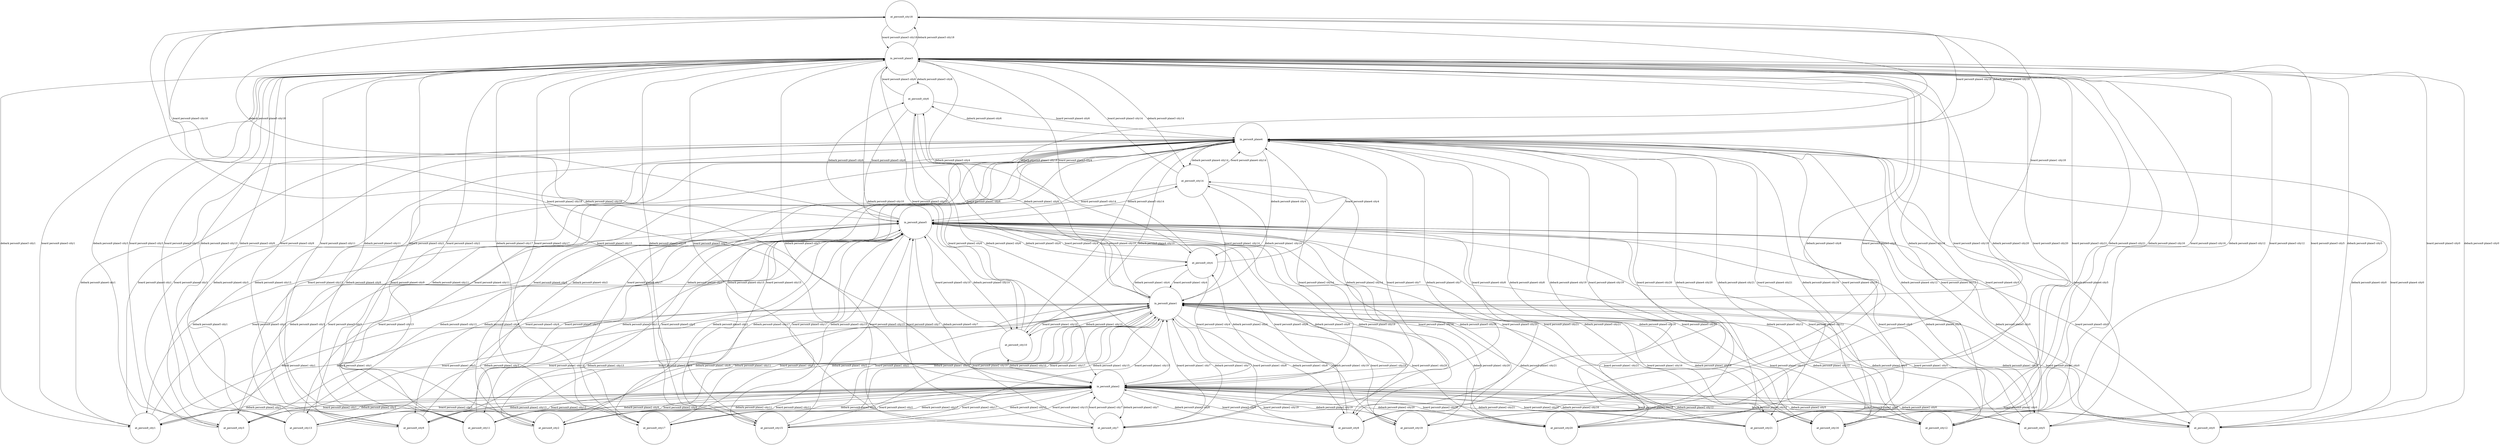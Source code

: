 digraph Tree {
	node [shape=circle, fontsize=14, color=black, fillcolor=white, fontcolor=black];
	 edge [style=solid, color=black];
at_person9_city18 [label="at_person9_city18"];
in_person9_plane3 [label="in_person9_plane3"];
in_person9_plane2 [label="in_person9_plane2"];
in_person9_plane1 [label="in_person9_plane1"];
in_person9_plane5 [label="in_person9_plane5"];
in_person9_plane4 [label="in_person9_plane4"];
at_person9_city21 [label="at_person9_city21"];
at_person9_city16 [label="at_person9_city16"];
at_person9_city1 [label="at_person9_city1"];
at_person9_city3 [label="at_person9_city3"];
at_person9_city13 [label="at_person9_city13"];
at_person9_city9 [label="at_person9_city9"];
at_person9_city5 [label="at_person9_city5"];
at_person9_city0 [label="at_person9_city0"];
at_person9_city11 [label="at_person9_city11"];
at_person9_city2 [label="at_person9_city2"];
at_person9_city17 [label="at_person9_city17"];
at_person9_city15 [label="at_person9_city15"];
at_person9_city7 [label="at_person9_city7"];
at_person9_city8 [label="at_person9_city8"];
at_person9_city19 [label="at_person9_city19"];
at_person9_city12 [label="at_person9_city12"];
at_person9_city20 [label="at_person9_city20"];
at_person9_city10 [label="at_person9_city10"];
at_person9_city4 [label="at_person9_city4"];
at_person9_city14 [label="at_person9_city14"];
at_person9_city6 [label="at_person9_city6"];
at_person9_city18 -> in_person9_plane3 [label="board person9 plane3 city18"];
at_person9_city18 -> in_person9_plane2 [label="board person9 plane2 city18"];
at_person9_city18 -> in_person9_plane1 [label="board person9 plane1 city18"];
at_person9_city18 -> in_person9_plane5 [label="board person9 plane5 city18"];
at_person9_city18 -> in_person9_plane4 [label="board person9 plane4 city18"];
at_person9_city21 -> in_person9_plane3 [label="board person9 plane3 city21"];
at_person9_city21 -> in_person9_plane2 [label="board person9 plane2 city21"];
at_person9_city21 -> in_person9_plane1 [label="board person9 plane1 city21"];
at_person9_city21 -> in_person9_plane5 [label="board person9 plane5 city21"];
at_person9_city21 -> in_person9_plane4 [label="board person9 plane4 city21"];
at_person9_city16 -> in_person9_plane3 [label="board person9 plane3 city16"];
at_person9_city16 -> in_person9_plane2 [label="board person9 plane2 city16"];
at_person9_city16 -> in_person9_plane1 [label="board person9 plane1 city16"];
at_person9_city16 -> in_person9_plane5 [label="board person9 plane5 city16"];
at_person9_city16 -> in_person9_plane4 [label="board person9 plane4 city16"];
at_person9_city1 -> in_person9_plane3 [label="board person9 plane3 city1"];
at_person9_city1 -> in_person9_plane2 [label="board person9 plane2 city1"];
at_person9_city1 -> in_person9_plane1 [label="board person9 plane1 city1"];
at_person9_city1 -> in_person9_plane5 [label="board person9 plane5 city1"];
at_person9_city1 -> in_person9_plane4 [label="board person9 plane4 city1"];
at_person9_city3 -> in_person9_plane3 [label="board person9 plane3 city3"];
at_person9_city3 -> in_person9_plane2 [label="board person9 plane2 city3"];
at_person9_city3 -> in_person9_plane1 [label="board person9 plane1 city3"];
at_person9_city3 -> in_person9_plane5 [label="board person9 plane5 city3"];
at_person9_city3 -> in_person9_plane4 [label="board person9 plane4 city3"];
in_person9_plane3 -> at_person9_city18 [label="debark person9 plane3 city18"];
in_person9_plane3 -> at_person9_city21 [label="debark person9 plane3 city21"];
in_person9_plane3 -> at_person9_city16 [label="debark person9 plane3 city16"];
in_person9_plane3 -> at_person9_city1 [label="debark person9 plane3 city1"];
in_person9_plane3 -> at_person9_city3 [label="debark person9 plane3 city3"];
in_person9_plane3 -> at_person9_city13 [label="debark person9 plane3 city13"];
in_person9_plane3 -> at_person9_city9 [label="debark person9 plane3 city9"];
in_person9_plane3 -> at_person9_city5 [label="debark person9 plane3 city5"];
in_person9_plane3 -> at_person9_city0 [label="debark person9 plane3 city0"];
in_person9_plane3 -> at_person9_city11 [label="debark person9 plane3 city11"];
in_person9_plane3 -> at_person9_city2 [label="debark person9 plane3 city2"];
in_person9_plane3 -> at_person9_city17 [label="debark person9 plane3 city17"];
in_person9_plane3 -> at_person9_city15 [label="debark person9 plane3 city15"];
in_person9_plane3 -> at_person9_city7 [label="debark person9 plane3 city7"];
in_person9_plane3 -> at_person9_city8 [label="debark person9 plane3 city8"];
in_person9_plane3 -> at_person9_city19 [label="debark person9 plane3 city19"];
in_person9_plane3 -> at_person9_city12 [label="debark person9 plane3 city12"];
in_person9_plane3 -> at_person9_city20 [label="debark person9 plane3 city20"];
in_person9_plane3 -> at_person9_city10 [label="debark person9 plane3 city10"];
in_person9_plane3 -> at_person9_city4 [label="debark person9 plane3 city4"];
in_person9_plane3 -> at_person9_city14 [label="debark person9 plane3 city14"];
in_person9_plane3 -> at_person9_city6 [label="debark person9 plane3 city6"];
at_person9_city13 -> in_person9_plane3 [label="board person9 plane3 city13"];
at_person9_city13 -> in_person9_plane2 [label="board person9 plane2 city13"];
at_person9_city13 -> in_person9_plane1 [label="board person9 plane1 city13"];
at_person9_city13 -> in_person9_plane5 [label="board person9 plane5 city13"];
at_person9_city13 -> in_person9_plane4 [label="board person9 plane4 city13"];
at_person9_city9 -> in_person9_plane3 [label="board person9 plane3 city9"];
at_person9_city9 -> in_person9_plane2 [label="board person9 plane2 city9"];
at_person9_city9 -> in_person9_plane1 [label="board person9 plane1 city9"];
at_person9_city9 -> in_person9_plane5 [label="board person9 plane5 city9"];
at_person9_city9 -> in_person9_plane4 [label="board person9 plane4 city9"];
in_person9_plane2 -> at_person9_city18 [label="debark person9 plane2 city18"];
in_person9_plane2 -> at_person9_city21 [label="debark person9 plane2 city21"];
in_person9_plane2 -> at_person9_city16 [label="debark person9 plane2 city16"];
in_person9_plane2 -> at_person9_city1 [label="debark person9 plane2 city1"];
in_person9_plane2 -> at_person9_city3 [label="debark person9 plane2 city3"];
in_person9_plane2 -> at_person9_city13 [label="debark person9 plane2 city13"];
in_person9_plane2 -> at_person9_city9 [label="debark person9 plane2 city9"];
in_person9_plane2 -> at_person9_city5 [label="debark person9 plane2 city5"];
in_person9_plane2 -> at_person9_city0 [label="debark person9 plane2 city0"];
in_person9_plane2 -> at_person9_city11 [label="debark person9 plane2 city11"];
in_person9_plane2 -> at_person9_city2 [label="debark person9 plane2 city2"];
in_person9_plane2 -> at_person9_city17 [label="debark person9 plane2 city17"];
in_person9_plane2 -> at_person9_city15 [label="debark person9 plane2 city15"];
in_person9_plane2 -> at_person9_city7 [label="debark person9 plane2 city7"];
in_person9_plane2 -> at_person9_city8 [label="debark person9 plane2 city8"];
in_person9_plane2 -> at_person9_city19 [label="debark person9 plane2 city19"];
in_person9_plane2 -> at_person9_city12 [label="debark person9 plane2 city12"];
in_person9_plane2 -> at_person9_city20 [label="debark person9 plane2 city20"];
in_person9_plane2 -> at_person9_city10 [label="debark person9 plane2 city10"];
in_person9_plane2 -> at_person9_city4 [label="debark person9 plane2 city4"];
in_person9_plane2 -> at_person9_city14 [label="debark person9 plane2 city14"];
in_person9_plane2 -> at_person9_city6 [label="debark person9 plane2 city6"];
at_person9_city5 -> in_person9_plane3 [label="board person9 plane3 city5"];
at_person9_city5 -> in_person9_plane2 [label="board person9 plane2 city5"];
at_person9_city5 -> in_person9_plane1 [label="board person9 plane1 city5"];
at_person9_city5 -> in_person9_plane5 [label="board person9 plane5 city5"];
at_person9_city5 -> in_person9_plane4 [label="board person9 plane4 city5"];
at_person9_city0 -> in_person9_plane3 [label="board person9 plane3 city0"];
at_person9_city0 -> in_person9_plane2 [label="board person9 plane2 city0"];
at_person9_city0 -> in_person9_plane1 [label="board person9 plane1 city0"];
at_person9_city0 -> in_person9_plane5 [label="board person9 plane5 city0"];
at_person9_city0 -> in_person9_plane4 [label="board person9 plane4 city0"];
at_person9_city11 -> in_person9_plane3 [label="board person9 plane3 city11"];
at_person9_city11 -> in_person9_plane2 [label="board person9 plane2 city11"];
at_person9_city11 -> in_person9_plane1 [label="board person9 plane1 city11"];
at_person9_city11 -> in_person9_plane5 [label="board person9 plane5 city11"];
at_person9_city11 -> in_person9_plane4 [label="board person9 plane4 city11"];
at_person9_city2 -> in_person9_plane3 [label="board person9 plane3 city2"];
at_person9_city2 -> in_person9_plane2 [label="board person9 plane2 city2"];
at_person9_city2 -> in_person9_plane1 [label="board person9 plane1 city2"];
at_person9_city2 -> in_person9_plane5 [label="board person9 plane5 city2"];
at_person9_city2 -> in_person9_plane4 [label="board person9 plane4 city2"];
at_person9_city17 -> in_person9_plane3 [label="board person9 plane3 city17"];
at_person9_city17 -> in_person9_plane2 [label="board person9 plane2 city17"];
at_person9_city17 -> in_person9_plane1 [label="board person9 plane1 city17"];
at_person9_city17 -> in_person9_plane5 [label="board person9 plane5 city17"];
at_person9_city17 -> in_person9_plane4 [label="board person9 plane4 city17"];
at_person9_city15 -> in_person9_plane3 [label="board person9 plane3 city15"];
at_person9_city15 -> in_person9_plane2 [label="board person9 plane2 city15"];
at_person9_city15 -> in_person9_plane1 [label="board person9 plane1 city15"];
at_person9_city15 -> in_person9_plane5 [label="board person9 plane5 city15"];
at_person9_city15 -> in_person9_plane4 [label="board person9 plane4 city15"];
at_person9_city7 -> in_person9_plane3 [label="board person9 plane3 city7"];
at_person9_city7 -> in_person9_plane2 [label="board person9 plane2 city7"];
at_person9_city7 -> in_person9_plane1 [label="board person9 plane1 city7"];
at_person9_city7 -> in_person9_plane5 [label="board person9 plane5 city7"];
at_person9_city7 -> in_person9_plane4 [label="board person9 plane4 city7"];
at_person9_city8 -> in_person9_plane3 [label="board person9 plane3 city8"];
at_person9_city8 -> in_person9_plane2 [label="board person9 plane2 city8"];
at_person9_city8 -> in_person9_plane1 [label="board person9 plane1 city8"];
at_person9_city8 -> in_person9_plane5 [label="board person9 plane5 city8"];
at_person9_city8 -> in_person9_plane4 [label="board person9 plane4 city8"];
in_person9_plane1 -> at_person9_city18 [label="debark person9 plane1 city18"];
in_person9_plane1 -> at_person9_city21 [label="debark person9 plane1 city21"];
in_person9_plane1 -> at_person9_city16 [label="debark person9 plane1 city16"];
in_person9_plane1 -> at_person9_city1 [label="debark person9 plane1 city1"];
in_person9_plane1 -> at_person9_city3 [label="debark person9 plane1 city3"];
in_person9_plane1 -> at_person9_city13 [label="debark person9 plane1 city13"];
in_person9_plane1 -> at_person9_city9 [label="debark person9 plane1 city9"];
in_person9_plane1 -> at_person9_city5 [label="debark person9 plane1 city5"];
in_person9_plane1 -> at_person9_city0 [label="debark person9 plane1 city0"];
in_person9_plane1 -> at_person9_city11 [label="debark person9 plane1 city11"];
in_person9_plane1 -> at_person9_city2 [label="debark person9 plane1 city2"];
in_person9_plane1 -> at_person9_city17 [label="debark person9 plane1 city17"];
in_person9_plane1 -> at_person9_city15 [label="debark person9 plane1 city15"];
in_person9_plane1 -> at_person9_city7 [label="debark person9 plane1 city7"];
in_person9_plane1 -> at_person9_city8 [label="debark person9 plane1 city8"];
in_person9_plane1 -> at_person9_city19 [label="debark person9 plane1 city19"];
in_person9_plane1 -> at_person9_city12 [label="debark person9 plane1 city12"];
in_person9_plane1 -> at_person9_city20 [label="debark person9 plane1 city20"];
in_person9_plane1 -> at_person9_city10 [label="debark person9 plane1 city10"];
in_person9_plane1 -> at_person9_city4 [label="debark person9 plane1 city4"];
in_person9_plane1 -> at_person9_city14 [label="debark person9 plane1 city14"];
in_person9_plane1 -> at_person9_city6 [label="debark person9 plane1 city6"];
at_person9_city19 -> in_person9_plane3 [label="board person9 plane3 city19"];
at_person9_city19 -> in_person9_plane2 [label="board person9 plane2 city19"];
at_person9_city19 -> in_person9_plane1 [label="board person9 plane1 city19"];
at_person9_city19 -> in_person9_plane5 [label="board person9 plane5 city19"];
at_person9_city19 -> in_person9_plane4 [label="board person9 plane4 city19"];
at_person9_city12 -> in_person9_plane3 [label="board person9 plane3 city12"];
at_person9_city12 -> in_person9_plane2 [label="board person9 plane2 city12"];
at_person9_city12 -> in_person9_plane1 [label="board person9 plane1 city12"];
at_person9_city12 -> in_person9_plane5 [label="board person9 plane5 city12"];
at_person9_city12 -> in_person9_plane4 [label="board person9 plane4 city12"];
in_person9_plane5 -> at_person9_city18 [label="debark person9 plane5 city18"];
in_person9_plane5 -> at_person9_city21 [label="debark person9 plane5 city21"];
in_person9_plane5 -> at_person9_city16 [label="debark person9 plane5 city16"];
in_person9_plane5 -> at_person9_city1 [label="debark person9 plane5 city1"];
in_person9_plane5 -> at_person9_city3 [label="debark person9 plane5 city3"];
in_person9_plane5 -> at_person9_city13 [label="debark person9 plane5 city13"];
in_person9_plane5 -> at_person9_city9 [label="debark person9 plane5 city9"];
in_person9_plane5 -> at_person9_city5 [label="debark person9 plane5 city5"];
in_person9_plane5 -> at_person9_city0 [label="debark person9 plane5 city0"];
in_person9_plane5 -> at_person9_city11 [label="debark person9 plane5 city11"];
in_person9_plane5 -> at_person9_city2 [label="debark person9 plane5 city2"];
in_person9_plane5 -> at_person9_city17 [label="debark person9 plane5 city17"];
in_person9_plane5 -> at_person9_city15 [label="debark person9 plane5 city15"];
in_person9_plane5 -> at_person9_city7 [label="debark person9 plane5 city7"];
in_person9_plane5 -> at_person9_city8 [label="debark person9 plane5 city8"];
in_person9_plane5 -> at_person9_city19 [label="debark person9 plane5 city19"];
in_person9_plane5 -> at_person9_city12 [label="debark person9 plane5 city12"];
in_person9_plane5 -> at_person9_city20 [label="debark person9 plane5 city20"];
in_person9_plane5 -> at_person9_city10 [label="debark person9 plane5 city10"];
in_person9_plane5 -> at_person9_city4 [label="debark person9 plane5 city4"];
in_person9_plane5 -> at_person9_city14 [label="debark person9 plane5 city14"];
in_person9_plane5 -> at_person9_city6 [label="debark person9 plane5 city6"];
at_person9_city20 -> in_person9_plane3 [label="board person9 plane3 city20"];
at_person9_city20 -> in_person9_plane2 [label="board person9 plane2 city20"];
at_person9_city20 -> in_person9_plane1 [label="board person9 plane1 city20"];
at_person9_city20 -> in_person9_plane5 [label="board person9 plane5 city20"];
at_person9_city20 -> in_person9_plane4 [label="board person9 plane4 city20"];
at_person9_city10 -> in_person9_plane3 [label="board person9 plane3 city10"];
at_person9_city10 -> in_person9_plane2 [label="board person9 plane2 city10"];
at_person9_city10 -> in_person9_plane1 [label="board person9 plane1 city10"];
at_person9_city10 -> in_person9_plane5 [label="board person9 plane5 city10"];
at_person9_city10 -> in_person9_plane4 [label="board person9 plane4 city10"];
in_person9_plane4 -> at_person9_city18 [label="debark person9 plane4 city18"];
in_person9_plane4 -> at_person9_city21 [label="debark person9 plane4 city21"];
in_person9_plane4 -> at_person9_city16 [label="debark person9 plane4 city16"];
in_person9_plane4 -> at_person9_city1 [label="debark person9 plane4 city1"];
in_person9_plane4 -> at_person9_city3 [label="debark person9 plane4 city3"];
in_person9_plane4 -> at_person9_city13 [label="debark person9 plane4 city13"];
in_person9_plane4 -> at_person9_city9 [label="debark person9 plane4 city9"];
in_person9_plane4 -> at_person9_city5 [label="debark person9 plane4 city5"];
in_person9_plane4 -> at_person9_city0 [label="debark person9 plane4 city0"];
in_person9_plane4 -> at_person9_city11 [label="debark person9 plane4 city11"];
in_person9_plane4 -> at_person9_city2 [label="debark person9 plane4 city2"];
in_person9_plane4 -> at_person9_city17 [label="debark person9 plane4 city17"];
in_person9_plane4 -> at_person9_city15 [label="debark person9 plane4 city15"];
in_person9_plane4 -> at_person9_city7 [label="debark person9 plane4 city7"];
in_person9_plane4 -> at_person9_city8 [label="debark person9 plane4 city8"];
in_person9_plane4 -> at_person9_city19 [label="debark person9 plane4 city19"];
in_person9_plane4 -> at_person9_city12 [label="debark person9 plane4 city12"];
in_person9_plane4 -> at_person9_city20 [label="debark person9 plane4 city20"];
in_person9_plane4 -> at_person9_city10 [label="debark person9 plane4 city10"];
in_person9_plane4 -> at_person9_city4 [label="debark person9 plane4 city4"];
in_person9_plane4 -> at_person9_city14 [label="debark person9 plane4 city14"];
in_person9_plane4 -> at_person9_city6 [label="debark person9 plane4 city6"];
at_person9_city4 -> in_person9_plane3 [label="board person9 plane3 city4"];
at_person9_city4 -> in_person9_plane2 [label="board person9 plane2 city4"];
at_person9_city4 -> in_person9_plane1 [label="board person9 plane1 city4"];
at_person9_city4 -> in_person9_plane5 [label="board person9 plane5 city4"];
at_person9_city4 -> in_person9_plane4 [label="board person9 plane4 city4"];
at_person9_city14 -> in_person9_plane3 [label="board person9 plane3 city14"];
at_person9_city14 -> in_person9_plane2 [label="board person9 plane2 city14"];
at_person9_city14 -> in_person9_plane1 [label="board person9 plane1 city14"];
at_person9_city14 -> in_person9_plane5 [label="board person9 plane5 city14"];
at_person9_city14 -> in_person9_plane4 [label="board person9 plane4 city14"];
at_person9_city6 -> in_person9_plane3 [label="board person9 plane3 city6"];
at_person9_city6 -> in_person9_plane2 [label="board person9 plane2 city6"];
at_person9_city6 -> in_person9_plane1 [label="board person9 plane1 city6"];
at_person9_city6 -> in_person9_plane5 [label="board person9 plane5 city6"];
at_person9_city6 -> in_person9_plane4 [label="board person9 plane4 city6"];
}
